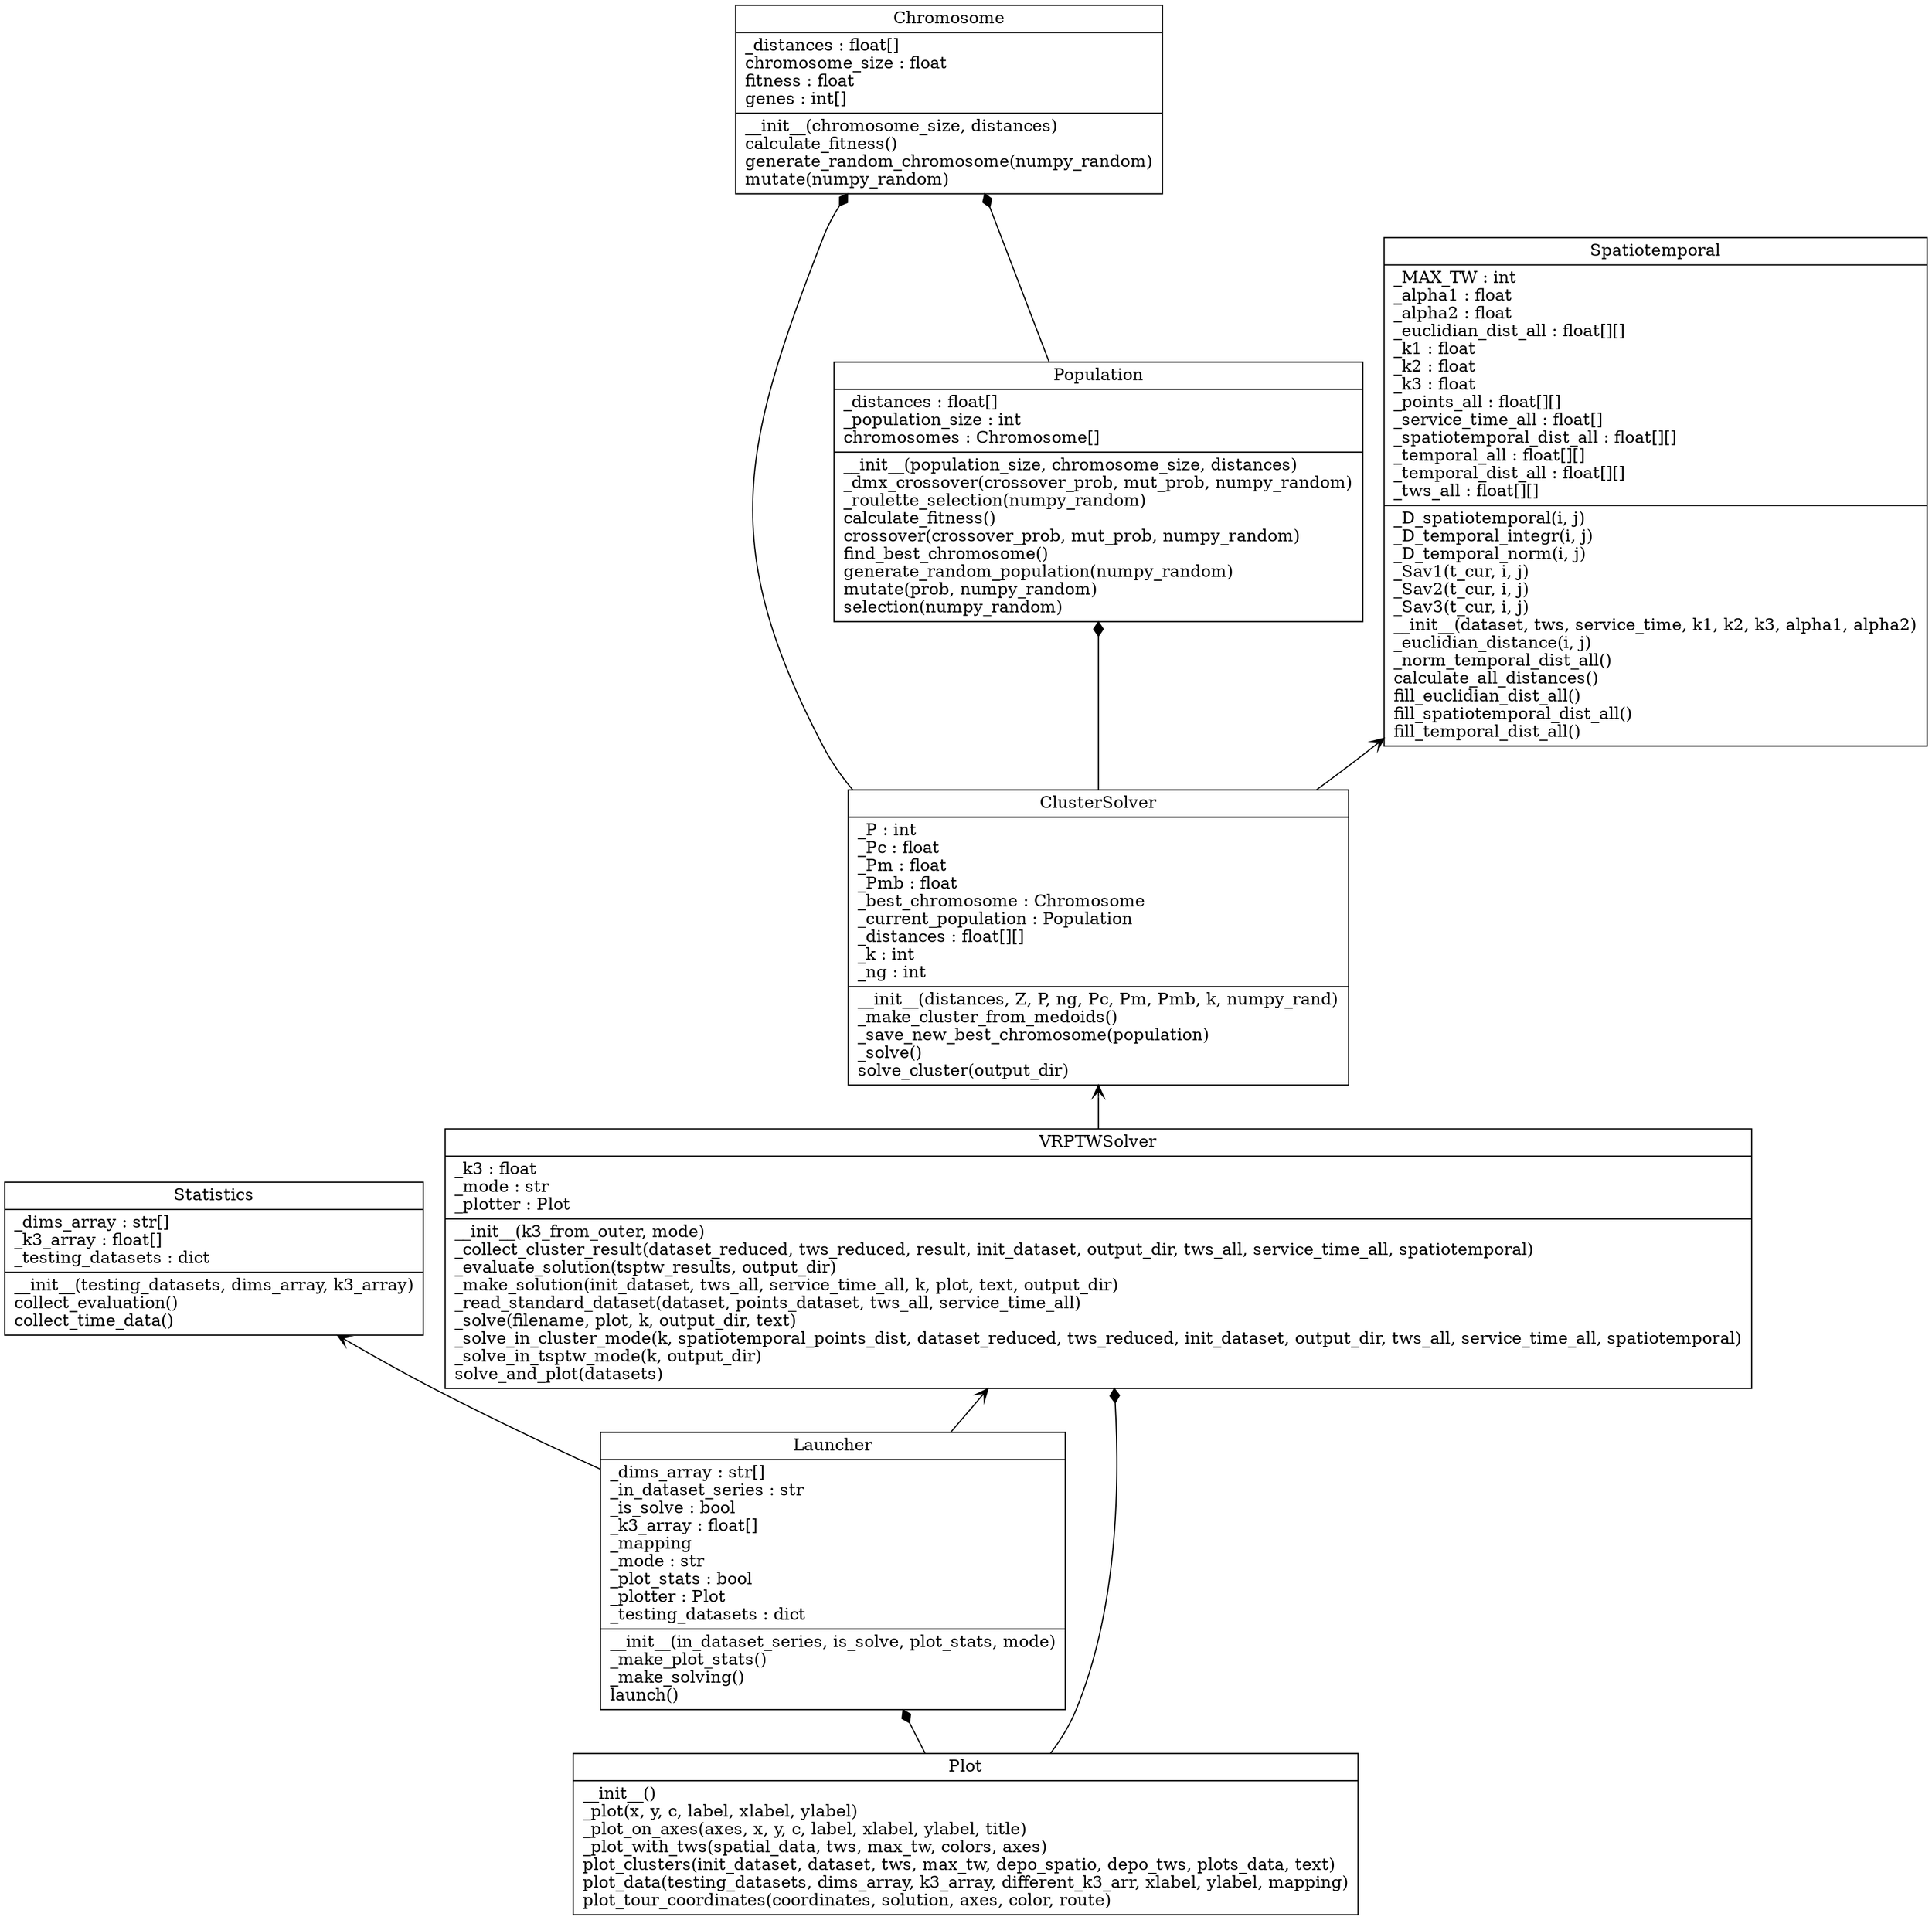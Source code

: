 digraph "classes" {
charset="utf-8"
rankdir=BT
"0" [label="{Chromosome|_distances : float[]\lchromosome_size : float\lfitness : float\lgenes : int[]\l|__init__(chromosome_size, distances)\lcalculate_fitness()\lgenerate_random_chromosome(numpy_random)\lmutate(numpy_random)\l}", shape="record"];
"1" [label="{ClusterSolver|_P : int\l_Pc : float\l_Pm : float\l_Pmb : float\l_best_chromosome : Chromosome\l_current_population : Population\l_distances : float[][]\l_k : int\l_ng : int\l|__init__(distances, Z, P, ng, Pc, Pm, Pmb, k, numpy_rand)\l_make_cluster_from_medoids()\l_save_new_best_chromosome(population)\l_solve()\lsolve_cluster(output_dir)\l}", shape="record"];
"2" [label="{Launcher|_dims_array : str[]\l_in_dataset_series : str\l_is_solve : bool\l_k3_array : float[]\l_mapping\l_mode : str\l_plot_stats : bool\l_plotter : Plot\l_testing_datasets : dict\l|__init__(in_dataset_series, is_solve, plot_stats, mode)\l_make_plot_stats()\l_make_solving()\llaunch()\l}", shape="record"];
"3" [label="{Plot|__init__()\l_plot(x, y, c, label, xlabel, ylabel)\l_plot_on_axes(axes, x, y, c, label, xlabel, ylabel, title)\l_plot_with_tws(spatial_data, tws, max_tw, colors, axes)\lplot_clusters(init_dataset, dataset, tws, max_tw, depo_spatio, depo_tws, plots_data, text)\lplot_data(testing_datasets, dims_array, k3_array, different_k3_arr, xlabel, ylabel, mapping)\lplot_tour_coordinates(coordinates, solution, axes, color, route)\l}", shape="record"];
"4" [label="{Population|_distances : float[]\l_population_size : int\lchromosomes : Chromosome[]\l|__init__(population_size, chromosome_size, distances)\l_dmx_crossover(crossover_prob, mut_prob, numpy_random)\l_roulette_selection(numpy_random)\lcalculate_fitness()\lcrossover(crossover_prob, mut_prob, numpy_random)\lfind_best_chromosome()\lgenerate_random_population(numpy_random)\lmutate(prob, numpy_random)\lselection(numpy_random)\l}", shape="record"];
"5" [label="{Spatiotemporal|_MAX_TW : int\l_alpha1 : float\l_alpha2 : float\l_euclidian_dist_all : float[][]\l_k1 : float\l_k2 : float\l_k3 : float\l_points_all : float[][]\l_service_time_all : float[]\l_spatiotemporal_dist_all : float[][]\l_temporal_all : float[][]\l_temporal_dist_all : float[][]\l_tws_all : float[][]\l|_D_spatiotemporal(i, j)\l_D_temporal_integr(i, j)\l_D_temporal_norm(i, j)\l_Sav1(t_cur, i, j)\l_Sav2(t_cur, i, j)\l_Sav3(t_cur, i, j)\l__init__(dataset, tws, service_time, k1, k2, k3, alpha1, alpha2)\l_euclidian_distance(i, j)\l_norm_temporal_dist_all()\lcalculate_all_distances()\lfill_euclidian_dist_all()\lfill_spatiotemporal_dist_all()\lfill_temporal_dist_all()\l}", shape="record"];
"6" [label="{Statistics|_dims_array : str[]\l_k3_array : float[]\l_testing_datasets : dict\l|__init__(testing_datasets, dims_array, k3_array)\lcollect_evaluation()\lcollect_time_data()\l}", shape="record"];
"7" [label="{VRPTWSolver|_k3 : float\l_mode : str\l_plotter : Plot\l|__init__(k3_from_outer, mode)\l_collect_cluster_result(dataset_reduced, tws_reduced, result, init_dataset, output_dir, tws_all, service_time_all, spatiotemporal)\l_evaluate_solution(tsptw_results, output_dir)\l_make_solution(init_dataset, tws_all, service_time_all, k, plot, text, output_dir)\l_read_standard_dataset(dataset, points_dataset, tws_all, service_time_all)\l_solve(filename, plot, k, output_dir, text)\l_solve_in_cluster_mode(k, spatiotemporal_points_dist, dataset_reduced, tws_reduced, init_dataset, output_dir, tws_all, service_time_all, spatiotemporal)\l_solve_in_tsptw_mode(k, output_dir)\lsolve_and_plot(datasets)\l}", shape="record"];
"3" -> "2" [arrowhead="diamond", arrowtail="none", fontcolor="green", style="solid"];
"3" -> "7" [arrowhead="diamond", arrowtail="none", fontcolor="green", style="solid"];
"1" -> "0" [arrowhead="diamond", arrowtail="none", fontcolor="green", style="solid"];
"1" -> "4" [arrowhead="diamond", arrowtail="none", fontcolor="green", style="solid"];
"4" -> "0" [arrowhead="diamond", arrowtail="none", fontcolor="green", style="solid"];
"1" -> "5" [arrowhead="open", arrowtail="none", fontcolor="green", style="solid"];
"2" -> "7" [arrowhead="open", arrowtail="none", fontcolor="green", style="solid"];
"2" -> "6" [arrowhead="open", arrowtail="none", fontcolor="green", style="solid"];
"7" -> "1" [arrowhead="open", arrowtail="none", fontcolor="green", style="solid"];
}

